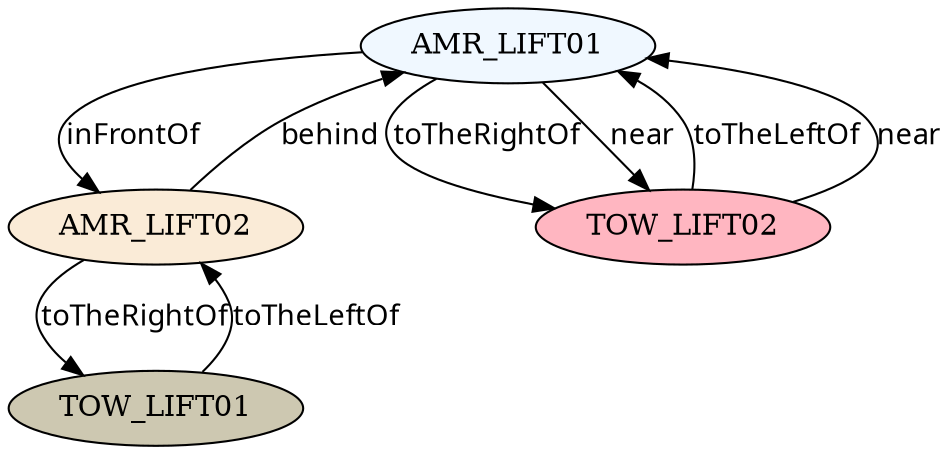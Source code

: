 // The Scene Graph
digraph {
	node [fillcolor=aliceblue style=filled]
	0 [label=AMR_LIFT01]
	node [fillcolor=antiquewhite style=filled]
	1 [label=AMR_LIFT02]
	node [fillcolor=cornsilk3 style=filled]
	2 [label=TOW_LIFT01]
	node [fillcolor=lightpink style=filled]
	3 [label=TOW_LIFT02]
	edge [color=black fontname=Sans style=filled]
	0 -> 1 [label=inFrontOf]
	0 -> 3 [label=toTheRightOf]
	0 -> 3 [label=near]
	1 -> 0 [label=behind]
	1 -> 2 [label=toTheRightOf]
	2 -> 1 [label=toTheLeftOf]
	3 -> 0 [label=toTheLeftOf]
	3 -> 0 [label=near]
}
